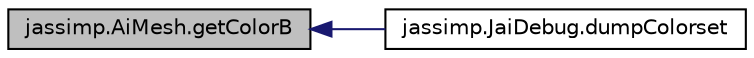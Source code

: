 digraph "jassimp.AiMesh.getColorB"
{
  edge [fontname="Helvetica",fontsize="10",labelfontname="Helvetica",labelfontsize="10"];
  node [fontname="Helvetica",fontsize="10",shape=record];
  rankdir="LR";
  Node1 [label="jassimp.AiMesh.getColorB",height=0.2,width=0.4,color="black", fillcolor="grey75", style="filled", fontcolor="black"];
  Node1 -> Node2 [dir="back",color="midnightblue",fontsize="10",style="solid",fontname="Helvetica"];
  Node2 [label="jassimp.JaiDebug.dumpColorset",height=0.2,width=0.4,color="black", fillcolor="white", style="filled",URL="$classjassimp_1_1_jai_debug.html#adf1d6afd36f6bce23ab03fbd771b6887"];
}
